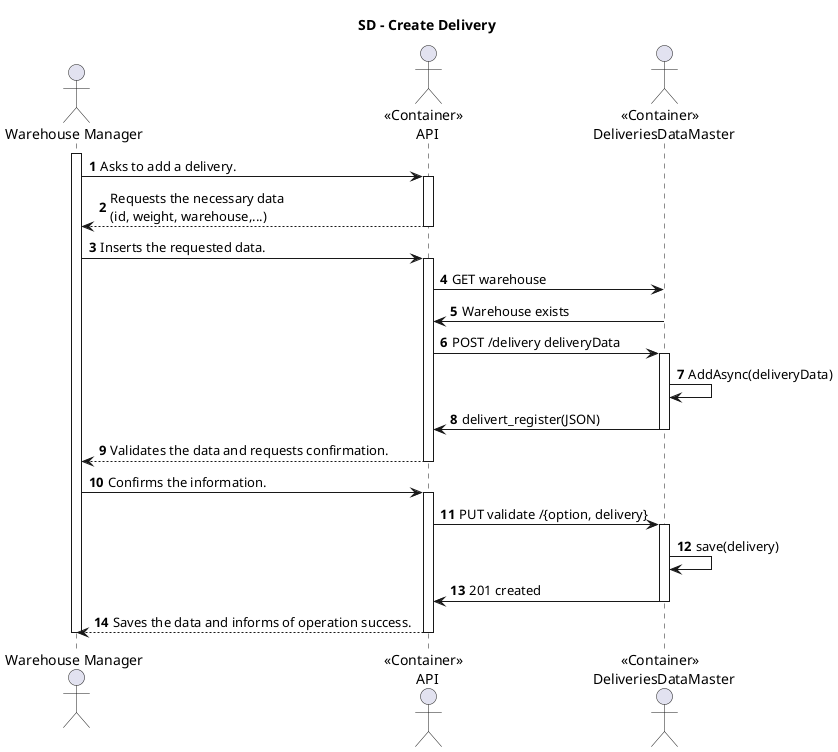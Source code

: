 @startuml USA05_2

title SD - Create Delivery

autonumber

actor "Warehouse Manager" as FM
actor "<< Container >> \n API" as SYS
actor "<< Container >> \n DeliveriesDataMaster" as TDM


activate FM
FM -> SYS : Asks to add a delivery.
activate SYS
SYS --> FM : Requests the necessary data\n(id, weight, warehouse,...)
deactivate SYS
FM -> SYS : Inserts the requested data.
activate SYS

SYS -> TDM : GET warehouse
TDM -> SYS : Warehouse exists
SYS -> TDM : POST /delivery deliveryData
activate TDM

TDM -> TDM : AddAsync(deliveryData)

TDM -> SYS : delivert_register(JSON)
deactivate TDM

SYS --> FM : Validates the data and requests confirmation.
deactivate SYS

FM -> SYS : Confirms the information.
activate SYS

SYS -> TDM : PUT validate /{option, delivery}
activate TDM

TDM -> TDM : save(delivery)

TDM -> SYS : 201 created
deactivate TDM

SYS --> FM : Saves the data and informs of operation success.
deactivate SYS

deactivate FM

@enduml